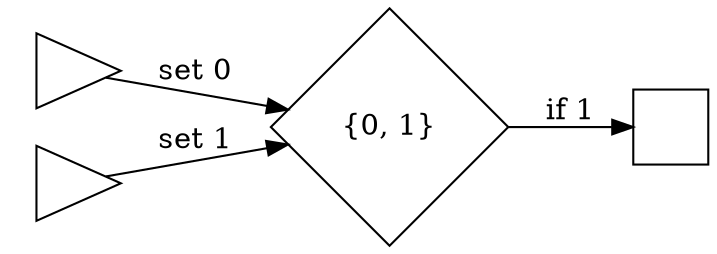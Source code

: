 digraph {
  rankdir = LR

  node [label="", shape="square"]
  input

  node [ label = "", shape = "square", orientation = "45" ]
  state [ label = "{0, 1}" ]

  node [ label = "", shape = "triangle", orientation = "-90" ]
  output0
  output1

  subgraph {
    rank = same; output0; output1;
  }

  output0 -> state [ label = "set 0" ]
  output1 -> state [ label = "set 1" ]

             state -> input [ label = "if 1" ]
}

